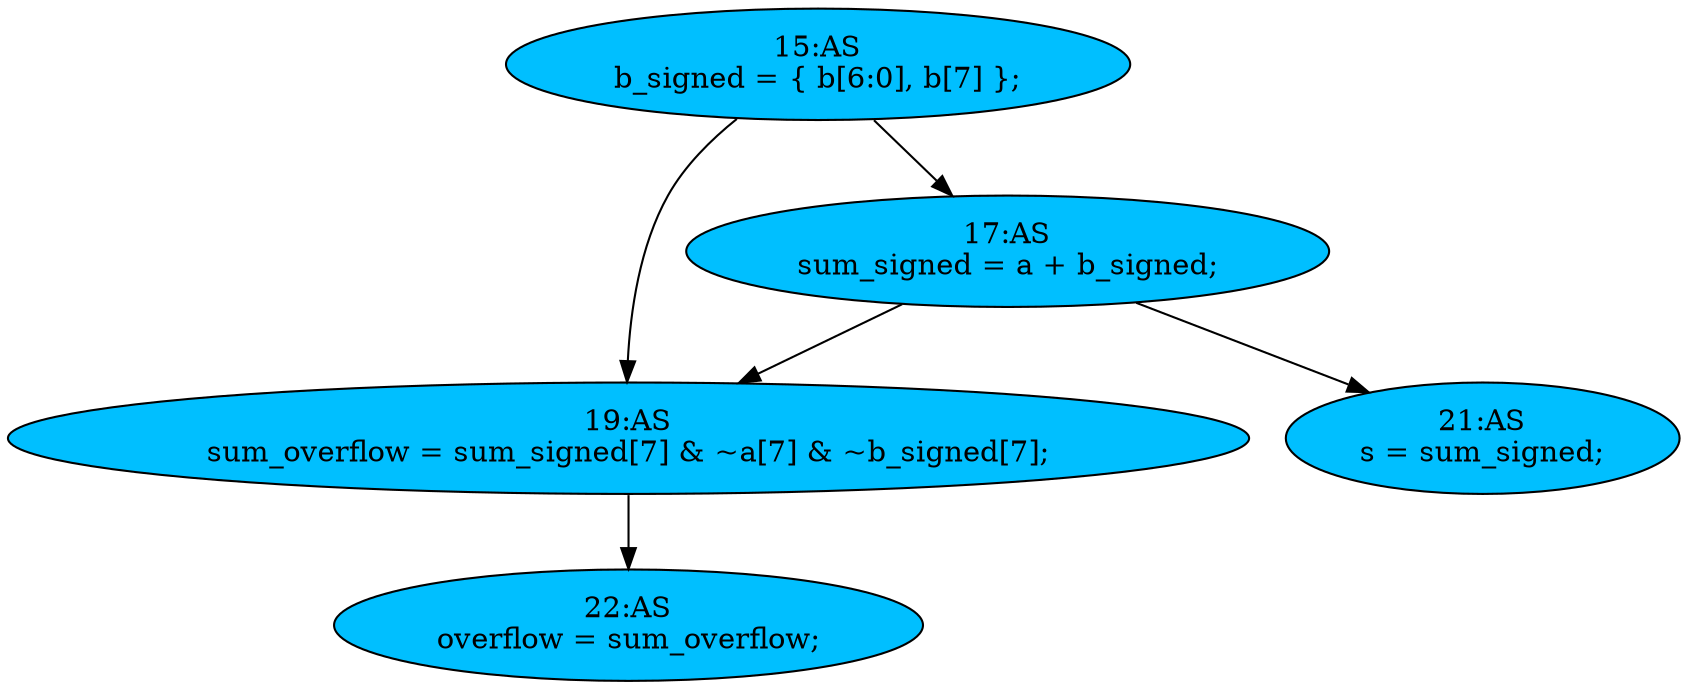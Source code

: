 strict digraph "compose( ,  )" {
	node [label="\N"];
	"19:AS"	[ast="<pyverilog.vparser.ast.Assign object at 0x7f305e4a6d50>",
		def_var="['sum_overflow']",
		fillcolor=deepskyblue,
		label="19:AS
sum_overflow = sum_signed[7] & ~a[7] & ~b_signed[7];",
		statements="[]",
		style=filled,
		typ=Assign,
		use_var="['sum_signed', 'a', 'b_signed']"];
	"22:AS"	[ast="<pyverilog.vparser.ast.Assign object at 0x7f305e520210>",
		def_var="['overflow']",
		fillcolor=deepskyblue,
		label="22:AS
overflow = sum_overflow;",
		statements="[]",
		style=filled,
		typ=Assign,
		use_var="['sum_overflow']"];
	"19:AS" -> "22:AS";
	"21:AS"	[ast="<pyverilog.vparser.ast.Assign object at 0x7f30623c5d50>",
		def_var="['s']",
		fillcolor=deepskyblue,
		label="21:AS
s = sum_signed;",
		statements="[]",
		style=filled,
		typ=Assign,
		use_var="['sum_signed']"];
	"15:AS"	[ast="<pyverilog.vparser.ast.Assign object at 0x7f305e4a3510>",
		def_var="['b_signed']",
		fillcolor=deepskyblue,
		label="15:AS
b_signed = { b[6:0], b[7] };",
		statements="[]",
		style=filled,
		typ=Assign,
		use_var="['b', 'b']"];
	"15:AS" -> "19:AS";
	"17:AS"	[ast="<pyverilog.vparser.ast.Assign object at 0x7f305e4b1190>",
		def_var="['sum_signed']",
		fillcolor=deepskyblue,
		label="17:AS
sum_signed = a + b_signed;",
		statements="[]",
		style=filled,
		typ=Assign,
		use_var="['a', 'b_signed']"];
	"15:AS" -> "17:AS";
	"17:AS" -> "19:AS";
	"17:AS" -> "21:AS";
}
